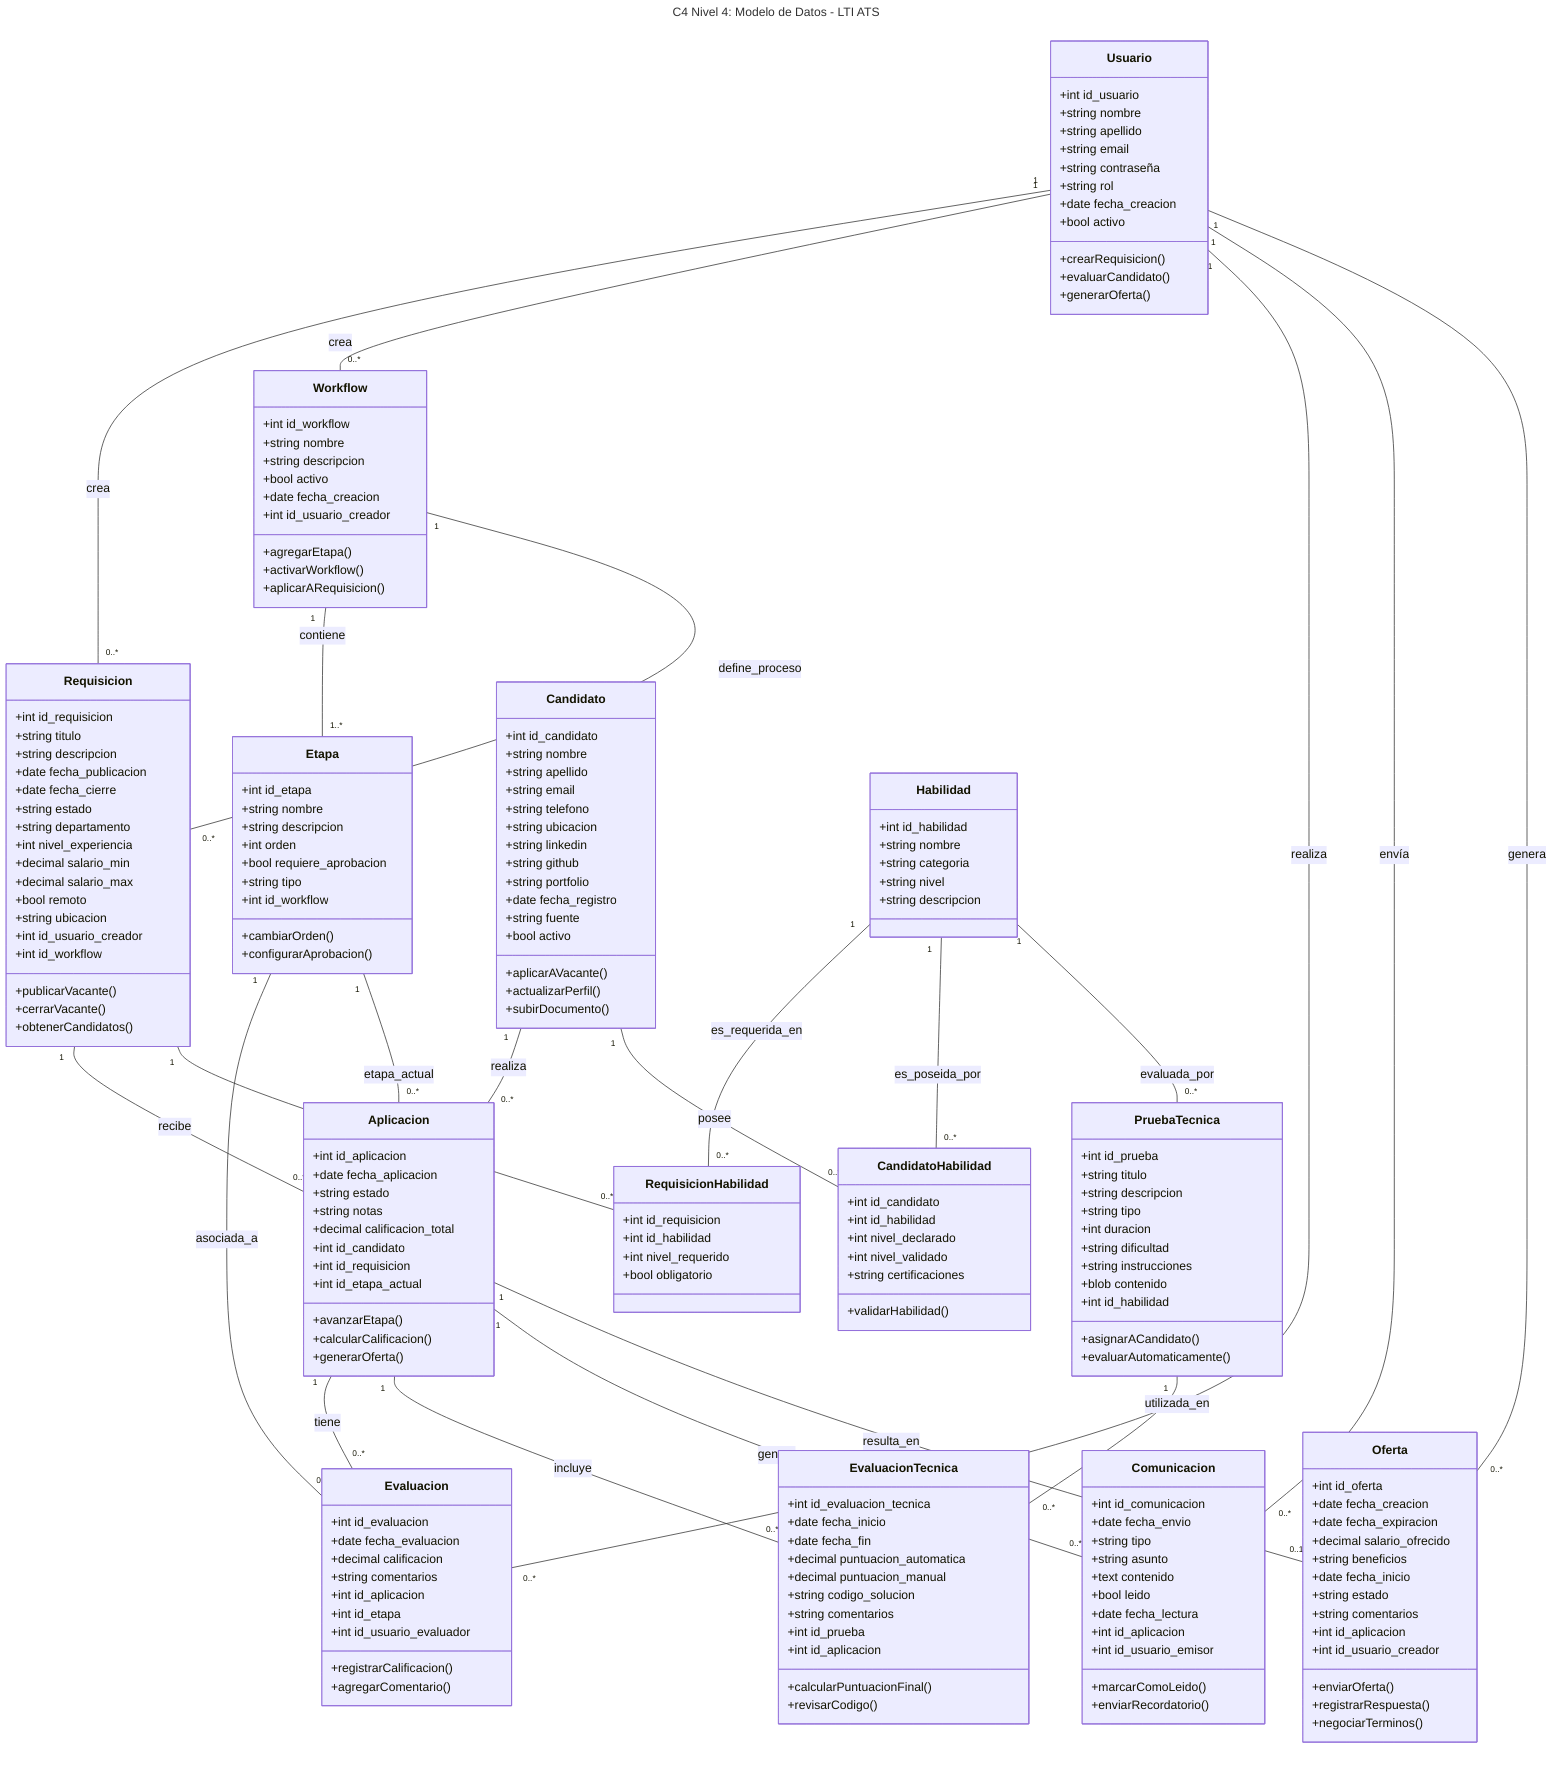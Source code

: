 ---
title: "C4 Nivel 4: Modelo de Datos - LTI ATS"
---
classDiagram
    class Usuario {
        +int id_usuario
        +string nombre
        +string apellido
        +string email
        +string contraseña
        +string rol
        +date fecha_creacion
        +bool activo
        +crearRequisicion()
        +evaluarCandidato()
        +generarOferta()
    }
    
    class Requisicion {
        +int id_requisicion
        +string titulo
        +string descripcion
        +date fecha_publicacion
        +date fecha_cierre
        +string estado
        +string departamento
        +int nivel_experiencia
        +decimal salario_min
        +decimal salario_max
        +bool remoto
        +string ubicacion
        +int id_usuario_creador
        +int id_workflow
        +publicarVacante()
        +cerrarVacante()
        +obtenerCandidatos()
    }
    
    class Workflow {
        +int id_workflow
        +string nombre
        +string descripcion
        +bool activo
        +date fecha_creacion
        +int id_usuario_creador
        +agregarEtapa()
        +activarWorkflow()
        +aplicarARequisicion()
    }
    
    class Etapa {
        +int id_etapa
        +string nombre
        +string descripcion
        +int orden
        +bool requiere_aprobacion
        +string tipo
        +int id_workflow
        +cambiarOrden()
        +configurarAprobacion()
    }
    
    class Candidato {
        +int id_candidato
        +string nombre
        +string apellido
        +string email
        +string telefono
        +string ubicacion
        +string linkedin
        +string github
        +string portfolio
        +date fecha_registro
        +string fuente
        +bool activo
        +aplicarAVacante()
        +actualizarPerfil()
        +subirDocumento()
    }
    
    class Aplicacion {
        +int id_aplicacion
        +date fecha_aplicacion
        +string estado
        +string notas
        +decimal calificacion_total
        +int id_candidato
        +int id_requisicion
        +int id_etapa_actual
        +avanzarEtapa()
        +calcularCalificacion()
        +generarOferta()
    }
    
    class Evaluacion {
        +int id_evaluacion
        +date fecha_evaluacion
        +decimal calificacion
        +string comentarios
        +int id_aplicacion
        +int id_etapa
        +int id_usuario_evaluador
        +registrarCalificacion()
        +agregarComentario()
    }
    
    class Habilidad {
        +int id_habilidad
        +string nombre
        +string categoria
        +string nivel
        +string descripcion
    }
    
    class RequisicionHabilidad {
        +int id_requisicion
        +int id_habilidad
        +int nivel_requerido
        +bool obligatorio
    }
    
    class CandidatoHabilidad {
        +int id_candidato
        +int id_habilidad
        +int nivel_declarado
        +int nivel_validado
        +string certificaciones
        +validarHabilidad()
    }
    
    class PruebaTecnica {
        +int id_prueba
        +string titulo
        +string descripcion
        +string tipo
        +int duracion
        +string dificultad
        +string instrucciones
        +blob contenido
        +int id_habilidad
        +asignarACandidato()
        +evaluarAutomaticamente()
    }
    
    class EvaluacionTecnica {
        +int id_evaluacion_tecnica
        +date fecha_inicio
        +date fecha_fin
        +decimal puntuacion_automatica
        +decimal puntuacion_manual
        +string codigo_solucion
        +string comentarios
        +int id_prueba
        +int id_aplicacion
        +calcularPuntuacionFinal()
        +revisarCodigo()
    }
    
    class Comunicacion {
        +int id_comunicacion
        +date fecha_envio
        +string tipo
        +string asunto
        +text contenido
        +bool leido
        +date fecha_lectura
        +int id_aplicacion
        +int id_usuario_emisor
        +marcarComoLeido()
        +enviarRecordatorio()
    }
    
    class Oferta {
        +int id_oferta
        +date fecha_creacion
        +date fecha_expiracion
        +decimal salario_ofrecido
        +string beneficios
        +date fecha_inicio
        +string estado
        +string comentarios
        +int id_aplicacion
        +int id_usuario_creador
        +enviarOferta()
        +registrarRespuesta()
        +negociarTerminos()
    }
    
    Usuario "1" -- "0..*" Requisicion : crea
    Usuario "1" -- "0..*" Workflow : crea
    Usuario "1" -- "0..*" Evaluacion : realiza
    Usuario "1" -- "0..*" Comunicacion : envía
    Usuario "1" -- "0..*" Oferta : genera
    
    Workflow "1" -- "1..*" Etapa : contiene
    Workflow "1" -- "0..*" Requisicion : define_proceso
    
    Etapa "1" -- "0..*" Evaluacion : asociada_a
    Etapa "1" -- "0..*" Aplicacion : etapa_actual
    
    Candidato "1" -- "0..*" Aplicacion : realiza
    Candidato "1" -- "0..*" CandidatoHabilidad : posee
    
    Requisicion "1" -- "0..*" Aplicacion : recibe
    Requisicion "1" -- "0..*" RequisicionHabilidad : requiere
    
    Aplicacion "1" -- "0..*" Evaluacion : tiene
    Aplicacion "1" -- "0..*" EvaluacionTecnica : incluye
    Aplicacion "1" -- "0..*" Comunicacion : genera
    Aplicacion "1" -- "0..1" Oferta : resulta_en
    
    Habilidad "1" -- "0..*" RequisicionHabilidad : es_requerida_en
    Habilidad "1" -- "0..*" CandidatoHabilidad : es_poseida_por
    Habilidad "1" -- "0..*" PruebaTecnica : evaluada_por
    
    PruebaTecnica "1" -- "0..*" EvaluacionTecnica : utilizada_en